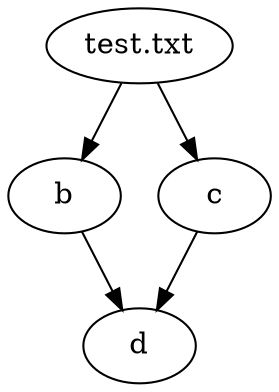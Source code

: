 digraph {
  "test.txt" [shape="ellipse" description="Import"];
  b [shape="ellipse" description="Cat test.txt"];
  c [shape="ellipse" description="c"];
  d [shape="ellipse" description="d"];

  "test.txt" -> b [lineInterpolate="basis"];
  "test.txt" -> c [lineInterpolate="basis"];
  b -> d [lineInterpolate="basis"];
  c -> d [lineInterpolate="basis"];
}
